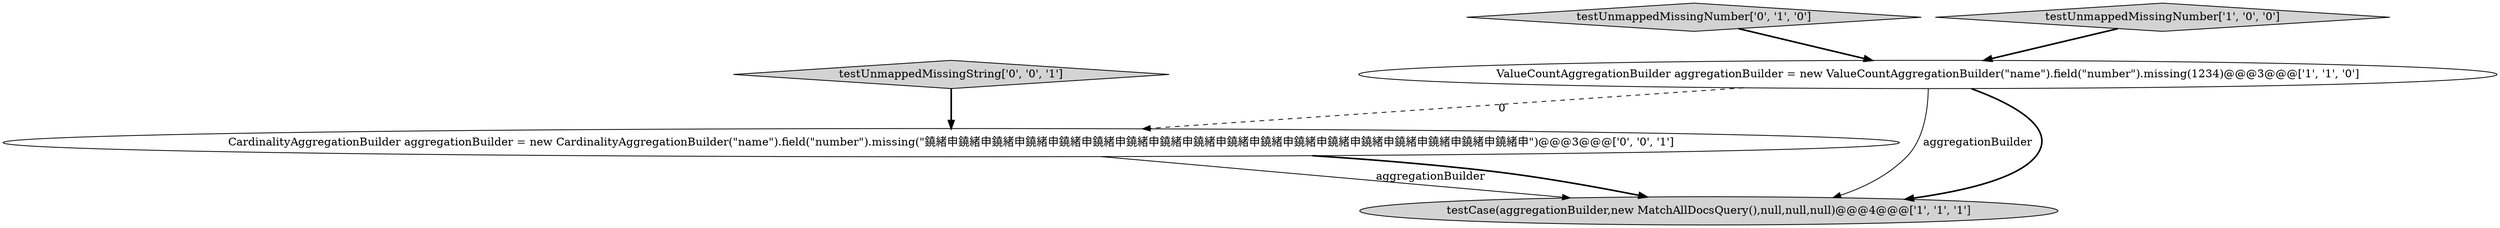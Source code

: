 digraph {
4 [style = filled, label = "testUnmappedMissingString['0', '0', '1']", fillcolor = lightgray, shape = diamond image = "AAA0AAABBB3BBB"];
3 [style = filled, label = "testUnmappedMissingNumber['0', '1', '0']", fillcolor = lightgray, shape = diamond image = "AAA0AAABBB2BBB"];
1 [style = filled, label = "testCase(aggregationBuilder,new MatchAllDocsQuery(),null,null,null)@@@4@@@['1', '1', '1']", fillcolor = lightgray, shape = ellipse image = "AAA0AAABBB1BBB"];
2 [style = filled, label = "testUnmappedMissingNumber['1', '0', '0']", fillcolor = lightgray, shape = diamond image = "AAA0AAABBB1BBB"];
0 [style = filled, label = "ValueCountAggregationBuilder aggregationBuilder = new ValueCountAggregationBuilder(\"name\").field(\"number\").missing(1234)@@@3@@@['1', '1', '0']", fillcolor = white, shape = ellipse image = "AAA0AAABBB1BBB"];
5 [style = filled, label = "CardinalityAggregationBuilder aggregationBuilder = new CardinalityAggregationBuilder(\"name\").field(\"number\").missing(\"鐃緒申鐃緒申鐃緒申鐃緒申鐃緒申鐃緒申鐃緒申鐃緒申鐃緒申鐃緒申鐃緒申鐃緒申鐃緒申鐃緒申鐃緒申鐃緒申鐃緒申鐃緒申\")@@@3@@@['0', '0', '1']", fillcolor = white, shape = ellipse image = "AAA0AAABBB3BBB"];
4->5 [style = bold, label=""];
2->0 [style = bold, label=""];
0->1 [style = solid, label="aggregationBuilder"];
3->0 [style = bold, label=""];
0->1 [style = bold, label=""];
0->5 [style = dashed, label="0"];
5->1 [style = solid, label="aggregationBuilder"];
5->1 [style = bold, label=""];
}
